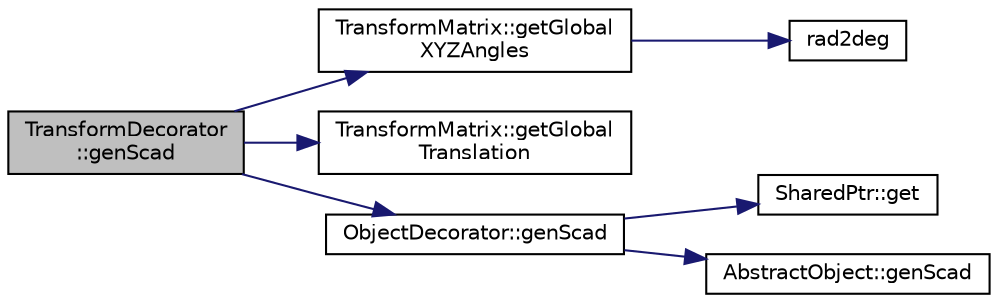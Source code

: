 digraph "TransformDecorator::genScad"
{
  edge [fontname="Helvetica",fontsize="10",labelfontname="Helvetica",labelfontsize="10"];
  node [fontname="Helvetica",fontsize="10",shape=record];
  rankdir="LR";
  Node79 [label="TransformDecorator\l::genScad",height=0.2,width=0.4,color="black", fillcolor="grey75", style="filled", fontcolor="black"];
  Node79 -> Node80 [color="midnightblue",fontsize="10",style="solid",fontname="Helvetica"];
  Node80 [label="TransformMatrix::getGlobal\lXYZAngles",height=0.2,width=0.4,color="black", fillcolor="white", style="filled",URL="$classTransformMatrix.html#a4f4d068778049c7ae999ffe8fad91fde",tooltip="Gets the rotation angles about the fixed axes x,y,z. Obtains the rotation angles about the fixed x..."];
  Node80 -> Node81 [color="midnightblue",fontsize="10",style="solid",fontname="Helvetica"];
  Node81 [label="rad2deg",height=0.2,width=0.4,color="black", fillcolor="white", style="filled",URL="$Math_8h.html#a638b7a3259334d9389d4dcb31cb7dfea"];
  Node79 -> Node82 [color="midnightblue",fontsize="10",style="solid",fontname="Helvetica"];
  Node82 [label="TransformMatrix::getGlobal\lTranslation",height=0.2,width=0.4,color="black", fillcolor="white", style="filled",URL="$classTransformMatrix.html#a44e8eb997ceead6a7609d6eb04362cdc",tooltip="Gets the translation wrt. the fixed axes x,y,z. Obtains the rotation angles about the fixed x..."];
  Node79 -> Node83 [color="midnightblue",fontsize="10",style="solid",fontname="Helvetica"];
  Node83 [label="ObjectDecorator::genScad",height=0.2,width=0.4,color="black", fillcolor="white", style="filled",URL="$classObjectDecorator.html#a50d55a263f5ef6b1b847d59d42456be0",tooltip="Generate SCAD output for this object. "];
  Node83 -> Node84 [color="midnightblue",fontsize="10",style="solid",fontname="Helvetica"];
  Node84 [label="SharedPtr::get",height=0.2,width=0.4,color="black", fillcolor="white", style="filled",URL="$classSharedPtr.html#a49ccede7111c7d25c1b1752b8ede30f5",tooltip="Gets the pointer hold. "];
  Node83 -> Node85 [color="midnightblue",fontsize="10",style="solid",fontname="Helvetica"];
  Node85 [label="AbstractObject::genScad",height=0.2,width=0.4,color="black", fillcolor="white", style="filled",URL="$classAbstractObject.html#a6a649119224b5b664e68b324106f8a1b",tooltip="Generate SCAD output for this object. "];
}
